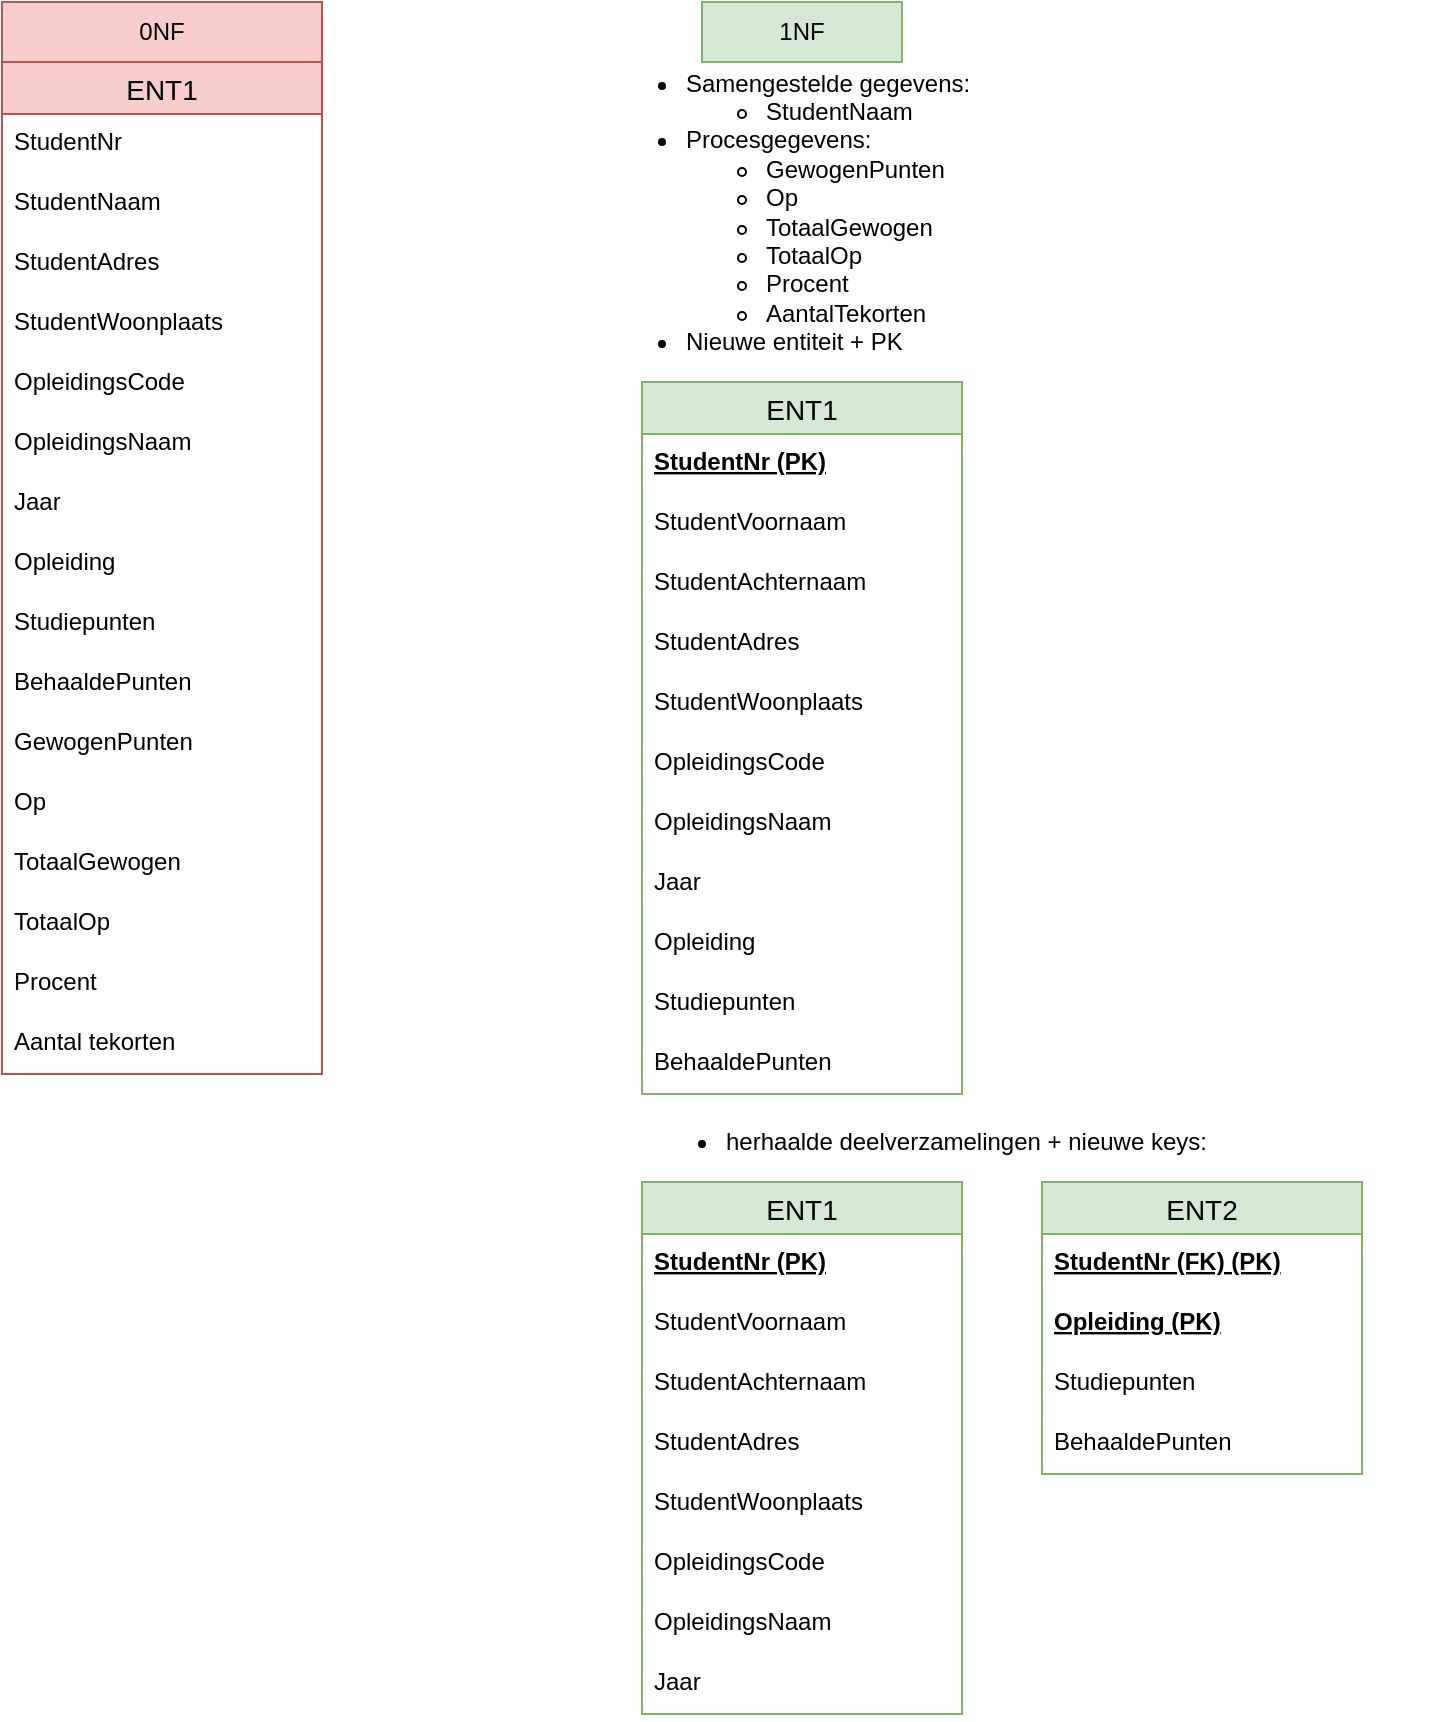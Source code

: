 <mxfile version="14.1.8" type="device" pages="4"><diagram id="Ioy2litdyn95Sq1yV1cm" name="Student"><mxGraphModel dx="1038" dy="616" grid="1" gridSize="10" guides="1" tooltips="1" connect="1" arrows="1" fold="1" page="1" pageScale="1" pageWidth="850" pageHeight="1100" math="0" shadow="0"><root><mxCell id="0"/><mxCell id="1" parent="0"/><mxCell id="8N89Rsq9EUUEhGp3EQ8J-1" value="ENT1" style="swimlane;fontStyle=0;childLayout=stackLayout;horizontal=1;startSize=26;horizontalStack=0;resizeParent=1;resizeParentMax=0;resizeLast=0;collapsible=1;marginBottom=0;align=center;fontSize=14;fillColor=#f8cecc;strokeColor=#b85450;" vertex="1" parent="1"><mxGeometry x="40" y="40" width="160" height="506" as="geometry"/></mxCell><mxCell id="8N89Rsq9EUUEhGp3EQ8J-2" value="StudentNr" style="text;strokeColor=none;fillColor=none;spacingLeft=4;spacingRight=4;overflow=hidden;rotatable=0;points=[[0,0.5],[1,0.5]];portConstraint=eastwest;fontSize=12;" vertex="1" parent="8N89Rsq9EUUEhGp3EQ8J-1"><mxGeometry y="26" width="160" height="30" as="geometry"/></mxCell><mxCell id="8N89Rsq9EUUEhGp3EQ8J-3" value="StudentNaam" style="text;strokeColor=none;fillColor=none;spacingLeft=4;spacingRight=4;overflow=hidden;rotatable=0;points=[[0,0.5],[1,0.5]];portConstraint=eastwest;fontSize=12;" vertex="1" parent="8N89Rsq9EUUEhGp3EQ8J-1"><mxGeometry y="56" width="160" height="30" as="geometry"/></mxCell><mxCell id="8N89Rsq9EUUEhGp3EQ8J-4" value="StudentAdres" style="text;strokeColor=none;fillColor=none;spacingLeft=4;spacingRight=4;overflow=hidden;rotatable=0;points=[[0,0.5],[1,0.5]];portConstraint=eastwest;fontSize=12;" vertex="1" parent="8N89Rsq9EUUEhGp3EQ8J-1"><mxGeometry y="86" width="160" height="30" as="geometry"/></mxCell><mxCell id="8N89Rsq9EUUEhGp3EQ8J-7" value="StudentWoonplaats" style="text;strokeColor=none;fillColor=none;spacingLeft=4;spacingRight=4;overflow=hidden;rotatable=0;points=[[0,0.5],[1,0.5]];portConstraint=eastwest;fontSize=12;" vertex="1" parent="8N89Rsq9EUUEhGp3EQ8J-1"><mxGeometry y="116" width="160" height="30" as="geometry"/></mxCell><mxCell id="8N89Rsq9EUUEhGp3EQ8J-28" value="OpleidingsCode" style="text;strokeColor=none;fillColor=none;spacingLeft=4;spacingRight=4;overflow=hidden;rotatable=0;points=[[0,0.5],[1,0.5]];portConstraint=eastwest;fontSize=12;" vertex="1" parent="8N89Rsq9EUUEhGp3EQ8J-1"><mxGeometry y="146" width="160" height="30" as="geometry"/></mxCell><mxCell id="8N89Rsq9EUUEhGp3EQ8J-29" value="OpleidingsNaam" style="text;strokeColor=none;fillColor=none;spacingLeft=4;spacingRight=4;overflow=hidden;rotatable=0;points=[[0,0.5],[1,0.5]];portConstraint=eastwest;fontSize=12;" vertex="1" parent="8N89Rsq9EUUEhGp3EQ8J-1"><mxGeometry y="176" width="160" height="30" as="geometry"/></mxCell><mxCell id="8N89Rsq9EUUEhGp3EQ8J-30" value="Jaar" style="text;strokeColor=none;fillColor=none;spacingLeft=4;spacingRight=4;overflow=hidden;rotatable=0;points=[[0,0.5],[1,0.5]];portConstraint=eastwest;fontSize=12;" vertex="1" parent="8N89Rsq9EUUEhGp3EQ8J-1"><mxGeometry y="206" width="160" height="30" as="geometry"/></mxCell><mxCell id="8N89Rsq9EUUEhGp3EQ8J-31" value="Opleiding" style="text;strokeColor=none;fillColor=none;spacingLeft=4;spacingRight=4;overflow=hidden;rotatable=0;points=[[0,0.5],[1,0.5]];portConstraint=eastwest;fontSize=12;" vertex="1" parent="8N89Rsq9EUUEhGp3EQ8J-1"><mxGeometry y="236" width="160" height="30" as="geometry"/></mxCell><mxCell id="8N89Rsq9EUUEhGp3EQ8J-32" value="Studiepunten" style="text;strokeColor=none;fillColor=none;spacingLeft=4;spacingRight=4;overflow=hidden;rotatable=0;points=[[0,0.5],[1,0.5]];portConstraint=eastwest;fontSize=12;" vertex="1" parent="8N89Rsq9EUUEhGp3EQ8J-1"><mxGeometry y="266" width="160" height="30" as="geometry"/></mxCell><mxCell id="8N89Rsq9EUUEhGp3EQ8J-33" value="BehaaldePunten" style="text;strokeColor=none;fillColor=none;spacingLeft=4;spacingRight=4;overflow=hidden;rotatable=0;points=[[0,0.5],[1,0.5]];portConstraint=eastwest;fontSize=12;" vertex="1" parent="8N89Rsq9EUUEhGp3EQ8J-1"><mxGeometry y="296" width="160" height="30" as="geometry"/></mxCell><mxCell id="8N89Rsq9EUUEhGp3EQ8J-34" value="GewogenPunten" style="text;strokeColor=none;fillColor=none;spacingLeft=4;spacingRight=4;overflow=hidden;rotatable=0;points=[[0,0.5],[1,0.5]];portConstraint=eastwest;fontSize=12;" vertex="1" parent="8N89Rsq9EUUEhGp3EQ8J-1"><mxGeometry y="326" width="160" height="30" as="geometry"/></mxCell><mxCell id="8N89Rsq9EUUEhGp3EQ8J-45" value="Op" style="text;strokeColor=none;fillColor=none;spacingLeft=4;spacingRight=4;overflow=hidden;rotatable=0;points=[[0,0.5],[1,0.5]];portConstraint=eastwest;fontSize=12;" vertex="1" parent="8N89Rsq9EUUEhGp3EQ8J-1"><mxGeometry y="356" width="160" height="30" as="geometry"/></mxCell><mxCell id="8N89Rsq9EUUEhGp3EQ8J-43" value="TotaalGewogen" style="text;strokeColor=none;fillColor=none;spacingLeft=4;spacingRight=4;overflow=hidden;rotatable=0;points=[[0,0.5],[1,0.5]];portConstraint=eastwest;fontSize=12;" vertex="1" parent="8N89Rsq9EUUEhGp3EQ8J-1"><mxGeometry y="386" width="160" height="30" as="geometry"/></mxCell><mxCell id="8N89Rsq9EUUEhGp3EQ8J-44" value="TotaalOp" style="text;strokeColor=none;fillColor=none;spacingLeft=4;spacingRight=4;overflow=hidden;rotatable=0;points=[[0,0.5],[1,0.5]];portConstraint=eastwest;fontSize=12;" vertex="1" parent="8N89Rsq9EUUEhGp3EQ8J-1"><mxGeometry y="416" width="160" height="30" as="geometry"/></mxCell><mxCell id="8N89Rsq9EUUEhGp3EQ8J-37" value="Procent" style="text;strokeColor=none;fillColor=none;spacingLeft=4;spacingRight=4;overflow=hidden;rotatable=0;points=[[0,0.5],[1,0.5]];portConstraint=eastwest;fontSize=12;" vertex="1" parent="8N89Rsq9EUUEhGp3EQ8J-1"><mxGeometry y="446" width="160" height="30" as="geometry"/></mxCell><mxCell id="8N89Rsq9EUUEhGp3EQ8J-38" value="Aantal tekorten" style="text;strokeColor=none;fillColor=none;spacingLeft=4;spacingRight=4;overflow=hidden;rotatable=0;points=[[0,0.5],[1,0.5]];portConstraint=eastwest;fontSize=12;" vertex="1" parent="8N89Rsq9EUUEhGp3EQ8J-1"><mxGeometry y="476" width="160" height="30" as="geometry"/></mxCell><mxCell id="8N89Rsq9EUUEhGp3EQ8J-50" value="ENT1" style="swimlane;fontStyle=0;childLayout=stackLayout;horizontal=1;startSize=26;horizontalStack=0;resizeParent=1;resizeParentMax=0;resizeLast=0;collapsible=1;marginBottom=0;align=center;fontSize=14;fillColor=#d5e8d4;strokeColor=#82b366;" vertex="1" parent="1"><mxGeometry x="360" y="200" width="160" height="356" as="geometry"/></mxCell><mxCell id="8N89Rsq9EUUEhGp3EQ8J-51" value="StudentNr (PK)" style="text;strokeColor=none;fillColor=none;spacingLeft=4;spacingRight=4;overflow=hidden;rotatable=0;points=[[0,0.5],[1,0.5]];portConstraint=eastwest;fontSize=12;fontStyle=5" vertex="1" parent="8N89Rsq9EUUEhGp3EQ8J-50"><mxGeometry y="26" width="160" height="30" as="geometry"/></mxCell><mxCell id="8N89Rsq9EUUEhGp3EQ8J-52" value="StudentVoornaam&#10;" style="text;strokeColor=none;fillColor=none;spacingLeft=4;spacingRight=4;overflow=hidden;rotatable=0;points=[[0,0.5],[1,0.5]];portConstraint=eastwest;fontSize=12;" vertex="1" parent="8N89Rsq9EUUEhGp3EQ8J-50"><mxGeometry y="56" width="160" height="30" as="geometry"/></mxCell><mxCell id="8N89Rsq9EUUEhGp3EQ8J-67" value="StudentAchternaam" style="text;strokeColor=none;fillColor=none;spacingLeft=4;spacingRight=4;overflow=hidden;rotatable=0;points=[[0,0.5],[1,0.5]];portConstraint=eastwest;fontSize=12;" vertex="1" parent="8N89Rsq9EUUEhGp3EQ8J-50"><mxGeometry y="86" width="160" height="30" as="geometry"/></mxCell><mxCell id="8N89Rsq9EUUEhGp3EQ8J-53" value="StudentAdres" style="text;strokeColor=none;fillColor=none;spacingLeft=4;spacingRight=4;overflow=hidden;rotatable=0;points=[[0,0.5],[1,0.5]];portConstraint=eastwest;fontSize=12;" vertex="1" parent="8N89Rsq9EUUEhGp3EQ8J-50"><mxGeometry y="116" width="160" height="30" as="geometry"/></mxCell><mxCell id="8N89Rsq9EUUEhGp3EQ8J-68" value="StudentWoonplaats" style="text;strokeColor=none;fillColor=none;spacingLeft=4;spacingRight=4;overflow=hidden;rotatable=0;points=[[0,0.5],[1,0.5]];portConstraint=eastwest;fontSize=12;" vertex="1" parent="8N89Rsq9EUUEhGp3EQ8J-50"><mxGeometry y="146" width="160" height="30" as="geometry"/></mxCell><mxCell id="8N89Rsq9EUUEhGp3EQ8J-55" value="OpleidingsCode" style="text;strokeColor=none;fillColor=none;spacingLeft=4;spacingRight=4;overflow=hidden;rotatable=0;points=[[0,0.5],[1,0.5]];portConstraint=eastwest;fontSize=12;" vertex="1" parent="8N89Rsq9EUUEhGp3EQ8J-50"><mxGeometry y="176" width="160" height="30" as="geometry"/></mxCell><mxCell id="8N89Rsq9EUUEhGp3EQ8J-56" value="OpleidingsNaam" style="text;strokeColor=none;fillColor=none;spacingLeft=4;spacingRight=4;overflow=hidden;rotatable=0;points=[[0,0.5],[1,0.5]];portConstraint=eastwest;fontSize=12;" vertex="1" parent="8N89Rsq9EUUEhGp3EQ8J-50"><mxGeometry y="206" width="160" height="30" as="geometry"/></mxCell><mxCell id="8N89Rsq9EUUEhGp3EQ8J-57" value="Jaar" style="text;strokeColor=none;fillColor=none;spacingLeft=4;spacingRight=4;overflow=hidden;rotatable=0;points=[[0,0.5],[1,0.5]];portConstraint=eastwest;fontSize=12;" vertex="1" parent="8N89Rsq9EUUEhGp3EQ8J-50"><mxGeometry y="236" width="160" height="30" as="geometry"/></mxCell><mxCell id="8N89Rsq9EUUEhGp3EQ8J-58" value="Opleiding" style="text;strokeColor=none;fillColor=none;spacingLeft=4;spacingRight=4;overflow=hidden;rotatable=0;points=[[0,0.5],[1,0.5]];portConstraint=eastwest;fontSize=12;" vertex="1" parent="8N89Rsq9EUUEhGp3EQ8J-50"><mxGeometry y="266" width="160" height="30" as="geometry"/></mxCell><mxCell id="8N89Rsq9EUUEhGp3EQ8J-59" value="Studiepunten" style="text;strokeColor=none;fillColor=none;spacingLeft=4;spacingRight=4;overflow=hidden;rotatable=0;points=[[0,0.5],[1,0.5]];portConstraint=eastwest;fontSize=12;" vertex="1" parent="8N89Rsq9EUUEhGp3EQ8J-50"><mxGeometry y="296" width="160" height="30" as="geometry"/></mxCell><mxCell id="8N89Rsq9EUUEhGp3EQ8J-60" value="BehaaldePunten" style="text;strokeColor=none;fillColor=none;spacingLeft=4;spacingRight=4;overflow=hidden;rotatable=0;points=[[0,0.5],[1,0.5]];portConstraint=eastwest;fontSize=12;" vertex="1" parent="8N89Rsq9EUUEhGp3EQ8J-50"><mxGeometry y="326" width="160" height="30" as="geometry"/></mxCell><mxCell id="8N89Rsq9EUUEhGp3EQ8J-71" value="ENT1" style="swimlane;fontStyle=0;childLayout=stackLayout;horizontal=1;startSize=26;horizontalStack=0;resizeParent=1;resizeParentMax=0;resizeLast=0;collapsible=1;marginBottom=0;align=center;fontSize=14;fillColor=#d5e8d4;strokeColor=#82b366;" vertex="1" parent="1"><mxGeometry x="360" y="600" width="160" height="266" as="geometry"/></mxCell><mxCell id="8N89Rsq9EUUEhGp3EQ8J-72" value="StudentNr (PK)" style="text;strokeColor=none;fillColor=none;spacingLeft=4;spacingRight=4;overflow=hidden;rotatable=0;points=[[0,0.5],[1,0.5]];portConstraint=eastwest;fontSize=12;fontStyle=5" vertex="1" parent="8N89Rsq9EUUEhGp3EQ8J-71"><mxGeometry y="26" width="160" height="30" as="geometry"/></mxCell><mxCell id="8N89Rsq9EUUEhGp3EQ8J-73" value="StudentVoornaam&#10;" style="text;strokeColor=none;fillColor=none;spacingLeft=4;spacingRight=4;overflow=hidden;rotatable=0;points=[[0,0.5],[1,0.5]];portConstraint=eastwest;fontSize=12;" vertex="1" parent="8N89Rsq9EUUEhGp3EQ8J-71"><mxGeometry y="56" width="160" height="30" as="geometry"/></mxCell><mxCell id="8N89Rsq9EUUEhGp3EQ8J-74" value="StudentAchternaam" style="text;strokeColor=none;fillColor=none;spacingLeft=4;spacingRight=4;overflow=hidden;rotatable=0;points=[[0,0.5],[1,0.5]];portConstraint=eastwest;fontSize=12;" vertex="1" parent="8N89Rsq9EUUEhGp3EQ8J-71"><mxGeometry y="86" width="160" height="30" as="geometry"/></mxCell><mxCell id="8N89Rsq9EUUEhGp3EQ8J-75" value="StudentAdres&#10;" style="text;strokeColor=none;fillColor=none;spacingLeft=4;spacingRight=4;overflow=hidden;rotatable=0;points=[[0,0.5],[1,0.5]];portConstraint=eastwest;fontSize=12;" vertex="1" parent="8N89Rsq9EUUEhGp3EQ8J-71"><mxGeometry y="116" width="160" height="30" as="geometry"/></mxCell><mxCell id="8N89Rsq9EUUEhGp3EQ8J-78" value="StudentWoonplaats" style="text;strokeColor=none;fillColor=none;spacingLeft=4;spacingRight=4;overflow=hidden;rotatable=0;points=[[0,0.5],[1,0.5]];portConstraint=eastwest;fontSize=12;" vertex="1" parent="8N89Rsq9EUUEhGp3EQ8J-71"><mxGeometry y="146" width="160" height="30" as="geometry"/></mxCell><mxCell id="8N89Rsq9EUUEhGp3EQ8J-79" value="OpleidingsCode" style="text;strokeColor=none;fillColor=none;spacingLeft=4;spacingRight=4;overflow=hidden;rotatable=0;points=[[0,0.5],[1,0.5]];portConstraint=eastwest;fontSize=12;" vertex="1" parent="8N89Rsq9EUUEhGp3EQ8J-71"><mxGeometry y="176" width="160" height="30" as="geometry"/></mxCell><mxCell id="8N89Rsq9EUUEhGp3EQ8J-80" value="OpleidingsNaam" style="text;strokeColor=none;fillColor=none;spacingLeft=4;spacingRight=4;overflow=hidden;rotatable=0;points=[[0,0.5],[1,0.5]];portConstraint=eastwest;fontSize=12;" vertex="1" parent="8N89Rsq9EUUEhGp3EQ8J-71"><mxGeometry y="206" width="160" height="30" as="geometry"/></mxCell><mxCell id="8N89Rsq9EUUEhGp3EQ8J-81" value="Jaar" style="text;strokeColor=none;fillColor=none;spacingLeft=4;spacingRight=4;overflow=hidden;rotatable=0;points=[[0,0.5],[1,0.5]];portConstraint=eastwest;fontSize=12;" vertex="1" parent="8N89Rsq9EUUEhGp3EQ8J-71"><mxGeometry y="236" width="160" height="30" as="geometry"/></mxCell><mxCell id="8N89Rsq9EUUEhGp3EQ8J-85" value="ENT2" style="swimlane;fontStyle=0;childLayout=stackLayout;horizontal=1;startSize=26;horizontalStack=0;resizeParent=1;resizeParentMax=0;resizeLast=0;collapsible=1;marginBottom=0;align=center;fontSize=14;fillColor=#d5e8d4;strokeColor=#82b366;" vertex="1" parent="1"><mxGeometry x="560" y="600" width="160" height="146" as="geometry"/></mxCell><mxCell id="8N89Rsq9EUUEhGp3EQ8J-86" value="StudentNr (FK) (PK)" style="text;strokeColor=none;fillColor=none;spacingLeft=4;spacingRight=4;overflow=hidden;rotatable=0;points=[[0,0.5],[1,0.5]];portConstraint=eastwest;fontSize=12;fontStyle=5" vertex="1" parent="8N89Rsq9EUUEhGp3EQ8J-85"><mxGeometry y="26" width="160" height="30" as="geometry"/></mxCell><mxCell id="8N89Rsq9EUUEhGp3EQ8J-96" value="Opleiding (PK)" style="text;strokeColor=none;fillColor=none;spacingLeft=4;spacingRight=4;overflow=hidden;rotatable=0;points=[[0,0.5],[1,0.5]];portConstraint=eastwest;fontSize=12;fontStyle=5" vertex="1" parent="8N89Rsq9EUUEhGp3EQ8J-85"><mxGeometry y="56" width="160" height="30" as="geometry"/></mxCell><mxCell id="8N89Rsq9EUUEhGp3EQ8J-97" value="Studiepunten" style="text;strokeColor=none;fillColor=none;spacingLeft=4;spacingRight=4;overflow=hidden;rotatable=0;points=[[0,0.5],[1,0.5]];portConstraint=eastwest;fontSize=12;" vertex="1" parent="8N89Rsq9EUUEhGp3EQ8J-85"><mxGeometry y="86" width="160" height="30" as="geometry"/></mxCell><mxCell id="8N89Rsq9EUUEhGp3EQ8J-98" value="BehaaldePunten" style="text;strokeColor=none;fillColor=none;spacingLeft=4;spacingRight=4;overflow=hidden;rotatable=0;points=[[0,0.5],[1,0.5]];portConstraint=eastwest;fontSize=12;" vertex="1" parent="8N89Rsq9EUUEhGp3EQ8J-85"><mxGeometry y="116" width="160" height="30" as="geometry"/></mxCell><mxCell id="8N89Rsq9EUUEhGp3EQ8J-6" value="0NF" style="whiteSpace=wrap;html=1;align=center;fillColor=#f8cecc;strokeColor=#b85450;" vertex="1" parent="1"><mxGeometry x="40" y="10" width="160" height="30" as="geometry"/></mxCell><mxCell id="8N89Rsq9EUUEhGp3EQ8J-39" value="1NF" style="whiteSpace=wrap;html=1;align=center;fillColor=#d5e8d4;strokeColor=#82b366;" vertex="1" parent="1"><mxGeometry x="390" y="10" width="100" height="30" as="geometry"/></mxCell><mxCell id="8N89Rsq9EUUEhGp3EQ8J-40" value="&lt;ul&gt;&lt;li&gt;Samengestelde gegevens:&amp;nbsp;&lt;/li&gt;&lt;ul&gt;&lt;li&gt;StudentNaam&lt;/li&gt;&lt;/ul&gt;&lt;li&gt;Procesgegevens:&lt;/li&gt;&lt;ul&gt;&lt;li&gt;GewogenPunten&lt;/li&gt;&lt;li&gt;Op&lt;/li&gt;&lt;li&gt;TotaalGewogen&lt;/li&gt;&lt;li&gt;TotaalOp&lt;/li&gt;&lt;li&gt;Procent&lt;/li&gt;&lt;li&gt;AantalTekorten&lt;/li&gt;&lt;/ul&gt;&lt;li&gt;Nieuwe entiteit + PK&lt;/li&gt;&lt;/ul&gt;" style="text;html=1;strokeColor=none;fillColor=none;align=left;verticalAlign=middle;whiteSpace=wrap;rounded=0;" vertex="1" parent="1"><mxGeometry x="340" y="40" width="400" height="150" as="geometry"/></mxCell><mxCell id="8N89Rsq9EUUEhGp3EQ8J-70" value="&lt;ul&gt;&lt;li&gt;herhaalde deelverzamelingen + nieuwe keys:&lt;/li&gt;&lt;/ul&gt;" style="text;html=1;strokeColor=none;fillColor=none;align=left;verticalAlign=middle;whiteSpace=wrap;rounded=0;" vertex="1" parent="1"><mxGeometry x="360" y="570" width="400" height="20" as="geometry"/></mxCell></root></mxGraphModel></diagram><diagram id="PqAaEZV2FfFbF7jIBpKd" name="Camping"><mxGraphModel dx="1038" dy="616" grid="1" gridSize="10" guides="1" tooltips="1" connect="1" arrows="1" fold="1" page="1" pageScale="1" pageWidth="850" pageHeight="1100" math="0" shadow="0"><root><mxCell id="GwYrRL27yDclFQKgesKI-0"/><mxCell id="GwYrRL27yDclFQKgesKI-1" parent="GwYrRL27yDclFQKgesKI-0"/><mxCell id="GwYrRL27yDclFQKgesKI-2" value="0NF" style="whiteSpace=wrap;html=1;align=center;fillColor=#f8cecc;strokeColor=#b85450;" vertex="1" parent="GwYrRL27yDclFQKgesKI-1"><mxGeometry x="40" y="10" width="160" height="30" as="geometry"/></mxCell><mxCell id="GwYrRL27yDclFQKgesKI-10" value="1NF" style="whiteSpace=wrap;html=1;align=center;fillColor=#d5e8d4;strokeColor=#82b366;" vertex="1" parent="GwYrRL27yDclFQKgesKI-1"><mxGeometry x="360" y="10" width="160" height="30" as="geometry"/></mxCell><mxCell id="GwYrRL27yDclFQKgesKI-3" value="ENT1" style="swimlane;fontStyle=0;childLayout=stackLayout;horizontal=1;startSize=26;horizontalStack=0;resizeParent=1;resizeParentMax=0;resizeLast=0;collapsible=1;marginBottom=0;align=center;fontSize=14;fillColor=#f8cecc;strokeColor=#b85450;" vertex="1" parent="GwYrRL27yDclFQKgesKI-1"><mxGeometry x="40" y="40" width="160" height="206" as="geometry"/></mxCell><mxCell id="GwYrRL27yDclFQKgesKI-4" value="Plaats" style="text;strokeColor=none;fillColor=none;spacingLeft=4;spacingRight=4;overflow=hidden;rotatable=0;points=[[0,0.5],[1,0.5]];portConstraint=eastwest;fontSize=12;" vertex="1" parent="GwYrRL27yDclFQKgesKI-3"><mxGeometry y="26" width="160" height="30" as="geometry"/></mxCell><mxCell id="GwYrRL27yDclFQKgesKI-5" value="MaximumTenten" style="text;strokeColor=none;fillColor=none;spacingLeft=4;spacingRight=4;overflow=hidden;rotatable=0;points=[[0,0.5],[1,0.5]];portConstraint=eastwest;fontSize=12;" vertex="1" parent="GwYrRL27yDclFQKgesKI-3"><mxGeometry y="56" width="160" height="30" as="geometry"/></mxCell><mxCell id="GwYrRL27yDclFQKgesKI-6" value="MaximumPersonen" style="text;strokeColor=none;fillColor=none;spacingLeft=4;spacingRight=4;overflow=hidden;rotatable=0;points=[[0,0.5],[1,0.5]];portConstraint=eastwest;fontSize=12;" vertex="1" parent="GwYrRL27yDclFQKgesKI-3"><mxGeometry y="86" width="160" height="30" as="geometry"/></mxCell><mxCell id="GwYrRL27yDclFQKgesKI-7" value="PrijsVNSeizoen" style="text;strokeColor=none;fillColor=none;spacingLeft=4;spacingRight=4;overflow=hidden;rotatable=0;points=[[0,0.5],[1,0.5]];portConstraint=eastwest;fontSize=12;" vertex="1" parent="GwYrRL27yDclFQKgesKI-3"><mxGeometry y="116" width="160" height="30" as="geometry"/></mxCell><mxCell id="GwYrRL27yDclFQKgesKI-8" value="PrijsHSeizoen" style="text;strokeColor=none;fillColor=none;spacingLeft=4;spacingRight=4;overflow=hidden;rotatable=0;points=[[0,0.5],[1,0.5]];portConstraint=eastwest;fontSize=12;" vertex="1" parent="GwYrRL27yDclFQKgesKI-3"><mxGeometry y="146" width="160" height="30" as="geometry"/></mxCell><mxCell id="GwYrRL27yDclFQKgesKI-9" value="Voorzieningen" style="text;strokeColor=none;fillColor=none;spacingLeft=4;spacingRight=4;overflow=hidden;rotatable=0;points=[[0,0.5],[1,0.5]];portConstraint=eastwest;fontSize=12;" vertex="1" parent="GwYrRL27yDclFQKgesKI-3"><mxGeometry y="176" width="160" height="30" as="geometry"/></mxCell><mxCell id="ZmkyukJLmGqVHYu0gc-H-0" value="ENT1" style="swimlane;fontStyle=0;childLayout=stackLayout;horizontal=1;startSize=26;horizontalStack=0;resizeParent=1;resizeParentMax=0;resizeLast=0;collapsible=1;marginBottom=0;align=center;fontSize=14;fillColor=#d5e8d4;strokeColor=#82b366;" vertex="1" parent="GwYrRL27yDclFQKgesKI-1"><mxGeometry x="360" y="120" width="160" height="236" as="geometry"/></mxCell><mxCell id="ZmkyukJLmGqVHYu0gc-H-1" value="Plaats" style="text;strokeColor=none;fillColor=none;spacingLeft=4;spacingRight=4;overflow=hidden;rotatable=0;points=[[0,0.5],[1,0.5]];portConstraint=eastwest;fontSize=12;" vertex="1" parent="ZmkyukJLmGqVHYu0gc-H-0"><mxGeometry y="26" width="160" height="30" as="geometry"/></mxCell><mxCell id="ZmkyukJLmGqVHYu0gc-H-2" value="MaximumTenten" style="text;strokeColor=none;fillColor=none;spacingLeft=4;spacingRight=4;overflow=hidden;rotatable=0;points=[[0,0.5],[1,0.5]];portConstraint=eastwest;fontSize=12;" vertex="1" parent="ZmkyukJLmGqVHYu0gc-H-0"><mxGeometry y="56" width="160" height="30" as="geometry"/></mxCell><mxCell id="ZmkyukJLmGqVHYu0gc-H-3" value="MaximumPersonen" style="text;strokeColor=none;fillColor=none;spacingLeft=4;spacingRight=4;overflow=hidden;rotatable=0;points=[[0,0.5],[1,0.5]];portConstraint=eastwest;fontSize=12;" vertex="1" parent="ZmkyukJLmGqVHYu0gc-H-0"><mxGeometry y="86" width="160" height="30" as="geometry"/></mxCell><mxCell id="ZmkyukJLmGqVHYu0gc-H-4" value="PrijsVNSeizoen" style="text;strokeColor=none;fillColor=none;spacingLeft=4;spacingRight=4;overflow=hidden;rotatable=0;points=[[0,0.5],[1,0.5]];portConstraint=eastwest;fontSize=12;" vertex="1" parent="ZmkyukJLmGqVHYu0gc-H-0"><mxGeometry y="116" width="160" height="30" as="geometry"/></mxCell><mxCell id="ZmkyukJLmGqVHYu0gc-H-5" value="PrijsHSeizoen" style="text;strokeColor=none;fillColor=none;spacingLeft=4;spacingRight=4;overflow=hidden;rotatable=0;points=[[0,0.5],[1,0.5]];portConstraint=eastwest;fontSize=12;" vertex="1" parent="ZmkyukJLmGqVHYu0gc-H-0"><mxGeometry y="146" width="160" height="30" as="geometry"/></mxCell><mxCell id="ZmkyukJLmGqVHYu0gc-H-6" value="VoorzieningsCode" style="text;strokeColor=none;fillColor=none;spacingLeft=4;spacingRight=4;overflow=hidden;rotatable=0;points=[[0,0.5],[1,0.5]];portConstraint=eastwest;fontSize=12;" vertex="1" parent="ZmkyukJLmGqVHYu0gc-H-0"><mxGeometry y="176" width="160" height="30" as="geometry"/></mxCell><mxCell id="ZmkyukJLmGqVHYu0gc-H-7" value="VoorzieningsNaam" style="text;strokeColor=none;fillColor=none;spacingLeft=4;spacingRight=4;overflow=hidden;rotatable=0;points=[[0,0.5],[1,0.5]];portConstraint=eastwest;fontSize=12;" vertex="1" parent="ZmkyukJLmGqVHYu0gc-H-0"><mxGeometry y="206" width="160" height="30" as="geometry"/></mxCell><mxCell id="GwYrRL27yDclFQKgesKI-18" value="&lt;ul&gt;&lt;li&gt;Samengestelde gegevens:&lt;/li&gt;&lt;ul&gt;&lt;li&gt;Voorzieningen&amp;nbsp;&lt;/li&gt;&lt;/ul&gt;&lt;li&gt;PK:&lt;/li&gt;&lt;/ul&gt;" style="text;html=1;strokeColor=none;fillColor=none;align=left;verticalAlign=middle;whiteSpace=wrap;rounded=0;" vertex="1" parent="GwYrRL27yDclFQKgesKI-1"><mxGeometry x="360" y="60" width="360" height="50" as="geometry"/></mxCell></root></mxGraphModel></diagram><diagram id="a_id_YfTTNMpV9loK1Hc" name="Zeep"><mxGraphModel dx="1038" dy="616" grid="1" gridSize="10" guides="1" tooltips="1" connect="1" arrows="1" fold="1" page="1" pageScale="1" pageWidth="850" pageHeight="1100" math="0" shadow="0"><root><mxCell id="M47z3otKpR5oBsoLDb_m-0"/><mxCell id="M47z3otKpR5oBsoLDb_m-1" parent="M47z3otKpR5oBsoLDb_m-0"/><mxCell id="M47z3otKpR5oBsoLDb_m-2" value="0NF" style="whiteSpace=wrap;html=1;align=center;fillColor=#f8cecc;strokeColor=#b85450;" vertex="1" parent="M47z3otKpR5oBsoLDb_m-1"><mxGeometry x="40" y="10" width="160" height="30" as="geometry"/></mxCell><mxCell id="M47z3otKpR5oBsoLDb_m-10" value="1NF" style="whiteSpace=wrap;html=1;align=center;fillColor=#d5e8d4;strokeColor=#82b366;" vertex="1" parent="M47z3otKpR5oBsoLDb_m-1"><mxGeometry x="280" y="10" width="160" height="30" as="geometry"/></mxCell><mxCell id="M47z3otKpR5oBsoLDb_m-3" value="ENT1" style="swimlane;fontStyle=0;childLayout=stackLayout;horizontal=1;startSize=26;horizontalStack=0;resizeParent=1;resizeParentMax=0;resizeLast=0;collapsible=1;marginBottom=0;align=center;fontSize=14;fillColor=#f8cecc;strokeColor=#b85450;" vertex="1" parent="M47z3otKpR5oBsoLDb_m-1"><mxGeometry x="40" y="40" width="160" height="206" as="geometry"/></mxCell><mxCell id="M47z3otKpR5oBsoLDb_m-4" value="WeekNr" style="text;strokeColor=none;fillColor=none;spacingLeft=4;spacingRight=4;overflow=hidden;rotatable=0;points=[[0,0.5],[1,0.5]];portConstraint=eastwest;fontSize=12;" vertex="1" parent="M47z3otKpR5oBsoLDb_m-3"><mxGeometry y="26" width="160" height="30" as="geometry"/></mxCell><mxCell id="M47z3otKpR5oBsoLDb_m-5" value="RayonNr" style="text;strokeColor=none;fillColor=none;spacingLeft=4;spacingRight=4;overflow=hidden;rotatable=0;points=[[0,0.5],[1,0.5]];portConstraint=eastwest;fontSize=12;" vertex="1" parent="M47z3otKpR5oBsoLDb_m-3"><mxGeometry y="56" width="160" height="30" as="geometry"/></mxCell><mxCell id="M47z3otKpR5oBsoLDb_m-6" value="Vertegenwoordiger" style="text;strokeColor=none;fillColor=none;spacingLeft=4;spacingRight=4;overflow=hidden;rotatable=0;points=[[0,0.5],[1,0.5]];portConstraint=eastwest;fontSize=12;" vertex="1" parent="M47z3otKpR5oBsoLDb_m-3"><mxGeometry y="86" width="160" height="30" as="geometry"/></mxCell><mxCell id="M47z3otKpR5oBsoLDb_m-7" value="Omzet" style="text;strokeColor=none;fillColor=none;spacingLeft=4;spacingRight=4;overflow=hidden;rotatable=0;points=[[0,0.5],[1,0.5]];portConstraint=eastwest;fontSize=12;" vertex="1" parent="M47z3otKpR5oBsoLDb_m-3"><mxGeometry y="116" width="160" height="30" as="geometry"/></mxCell><mxCell id="M47z3otKpR5oBsoLDb_m-8" value="RayonOmzet" style="text;strokeColor=none;fillColor=none;spacingLeft=4;spacingRight=4;overflow=hidden;rotatable=0;points=[[0,0.5],[1,0.5]];portConstraint=eastwest;fontSize=12;" vertex="1" parent="M47z3otKpR5oBsoLDb_m-3"><mxGeometry y="146" width="160" height="30" as="geometry"/></mxCell><mxCell id="M47z3otKpR5oBsoLDb_m-9" value="TotaleOmzet" style="text;strokeColor=none;fillColor=none;spacingLeft=4;spacingRight=4;overflow=hidden;rotatable=0;points=[[0,0.5],[1,0.5]];portConstraint=eastwest;fontSize=12;" vertex="1" parent="M47z3otKpR5oBsoLDb_m-3"><mxGeometry y="176" width="160" height="30" as="geometry"/></mxCell><mxCell id="O9WQJfJdEtvOw5wbdOkJ-0" value="ENT1" style="swimlane;fontStyle=0;childLayout=stackLayout;horizontal=1;startSize=26;horizontalStack=0;resizeParent=1;resizeParentMax=0;resizeLast=0;collapsible=1;marginBottom=0;align=center;fontSize=14;fillColor=#d5e8d4;strokeColor=#82b366;" vertex="1" parent="M47z3otKpR5oBsoLDb_m-1"><mxGeometry x="280" y="160" width="160" height="176" as="geometry"/></mxCell><mxCell id="O9WQJfJdEtvOw5wbdOkJ-1" value="WeekNr" style="text;strokeColor=none;fillColor=none;spacingLeft=4;spacingRight=4;overflow=hidden;rotatable=0;points=[[0,0.5],[1,0.5]];portConstraint=eastwest;fontSize=12;" vertex="1" parent="O9WQJfJdEtvOw5wbdOkJ-0"><mxGeometry y="26" width="160" height="30" as="geometry"/></mxCell><mxCell id="O9WQJfJdEtvOw5wbdOkJ-2" value="RayonNr" style="text;strokeColor=none;fillColor=none;spacingLeft=4;spacingRight=4;overflow=hidden;rotatable=0;points=[[0,0.5],[1,0.5]];portConstraint=eastwest;fontSize=12;" vertex="1" parent="O9WQJfJdEtvOw5wbdOkJ-0"><mxGeometry y="56" width="160" height="30" as="geometry"/></mxCell><mxCell id="O9WQJfJdEtvOw5wbdOkJ-3" value="VertegenwoordigerNr" style="text;strokeColor=none;fillColor=none;spacingLeft=4;spacingRight=4;overflow=hidden;rotatable=0;points=[[0,0.5],[1,0.5]];portConstraint=eastwest;fontSize=12;" vertex="1" parent="O9WQJfJdEtvOw5wbdOkJ-0"><mxGeometry y="86" width="160" height="30" as="geometry"/></mxCell><mxCell id="O9WQJfJdEtvOw5wbdOkJ-7" value="VertegenwoordigerNaam" style="text;strokeColor=none;fillColor=none;spacingLeft=4;spacingRight=4;overflow=hidden;rotatable=0;points=[[0,0.5],[1,0.5]];portConstraint=eastwest;fontSize=12;" vertex="1" parent="O9WQJfJdEtvOw5wbdOkJ-0"><mxGeometry y="116" width="160" height="30" as="geometry"/></mxCell><mxCell id="O9WQJfJdEtvOw5wbdOkJ-4" value="Omzet" style="text;strokeColor=none;fillColor=none;spacingLeft=4;spacingRight=4;overflow=hidden;rotatable=0;points=[[0,0.5],[1,0.5]];portConstraint=eastwest;fontSize=12;" vertex="1" parent="O9WQJfJdEtvOw5wbdOkJ-0"><mxGeometry y="146" width="160" height="30" as="geometry"/></mxCell><mxCell id="5BuBsinYGXH51Ai6LPuI-1" value="ENT1" style="swimlane;fontStyle=0;childLayout=stackLayout;horizontal=1;startSize=26;horizontalStack=0;resizeParent=1;resizeParentMax=0;resizeLast=0;collapsible=1;marginBottom=0;align=center;fontSize=14;fillColor=#d5e8d4;strokeColor=#82b366;" vertex="1" parent="M47z3otKpR5oBsoLDb_m-1"><mxGeometry x="280" y="380" width="160" height="56" as="geometry"/></mxCell><mxCell id="5BuBsinYGXH51Ai6LPuI-2" value="WeekNr (PK)" style="text;strokeColor=none;fillColor=none;spacingLeft=4;spacingRight=4;overflow=hidden;rotatable=0;points=[[0,0.5],[1,0.5]];portConstraint=eastwest;fontSize=12;fontStyle=5" vertex="1" parent="5BuBsinYGXH51Ai6LPuI-1"><mxGeometry y="26" width="160" height="30" as="geometry"/></mxCell><mxCell id="5BuBsinYGXH51Ai6LPuI-7" value="ENT2" style="swimlane;fontStyle=0;childLayout=stackLayout;horizontal=1;startSize=26;horizontalStack=0;resizeParent=1;resizeParentMax=0;resizeLast=0;collapsible=1;marginBottom=0;align=center;fontSize=14;fillColor=#d5e8d4;strokeColor=#82b366;" vertex="1" parent="M47z3otKpR5oBsoLDb_m-1"><mxGeometry x="440" y="380" width="160" height="86" as="geometry"><mxRectangle x="520" y="380" width="70" height="26" as="alternateBounds"/></mxGeometry></mxCell><mxCell id="5BuBsinYGXH51Ai6LPuI-8" value="WeekNr (PK) (FK)" style="text;strokeColor=none;fillColor=none;spacingLeft=4;spacingRight=4;overflow=hidden;rotatable=0;points=[[0,0.5],[1,0.5]];portConstraint=eastwest;fontSize=12;fontStyle=5" vertex="1" parent="5BuBsinYGXH51Ai6LPuI-7"><mxGeometry y="26" width="160" height="30" as="geometry"/></mxCell><mxCell id="5BuBsinYGXH51Ai6LPuI-9" value="RayonNr (PK)" style="text;strokeColor=none;fillColor=none;spacingLeft=4;spacingRight=4;overflow=hidden;rotatable=0;points=[[0,0.5],[1,0.5]];portConstraint=eastwest;fontSize=12;fontStyle=5" vertex="1" parent="5BuBsinYGXH51Ai6LPuI-7"><mxGeometry y="56" width="160" height="30" as="geometry"/></mxCell><mxCell id="5BuBsinYGXH51Ai6LPuI-13" value="ENT3" style="swimlane;fontStyle=0;childLayout=stackLayout;horizontal=1;startSize=26;horizontalStack=0;resizeParent=1;resizeParentMax=0;resizeLast=0;collapsible=1;marginBottom=0;align=center;fontSize=14;fillColor=#d5e8d4;strokeColor=#82b366;" vertex="1" parent="M47z3otKpR5oBsoLDb_m-1"><mxGeometry x="600" y="380" width="160" height="176" as="geometry"/></mxCell><mxCell id="DXvQUw5rduTOvx9dzf1I-0" value="WeekNr (PK) (FK)" style="text;strokeColor=none;fillColor=none;spacingLeft=4;spacingRight=4;overflow=hidden;rotatable=0;points=[[0,0.5],[1,0.5]];portConstraint=eastwest;fontSize=12;fontStyle=5" vertex="1" parent="5BuBsinYGXH51Ai6LPuI-13"><mxGeometry y="26" width="160" height="30" as="geometry"/></mxCell><mxCell id="5BuBsinYGXH51Ai6LPuI-15" value="RayonNr (PK) (FK)" style="text;strokeColor=none;fillColor=none;spacingLeft=4;spacingRight=4;overflow=hidden;rotatable=0;points=[[0,0.5],[1,0.5]];portConstraint=eastwest;fontSize=12;fontStyle=5" vertex="1" parent="5BuBsinYGXH51Ai6LPuI-13"><mxGeometry y="56" width="160" height="30" as="geometry"/></mxCell><mxCell id="5BuBsinYGXH51Ai6LPuI-16" value="VertegenwoordigerNr (PK)" style="text;strokeColor=none;fillColor=none;spacingLeft=4;spacingRight=4;overflow=hidden;rotatable=0;points=[[0,0.5],[1,0.5]];portConstraint=eastwest;fontSize=12;fontStyle=5" vertex="1" parent="5BuBsinYGXH51Ai6LPuI-13"><mxGeometry y="86" width="160" height="30" as="geometry"/></mxCell><mxCell id="5BuBsinYGXH51Ai6LPuI-17" value="VertegenwoordigerNaam" style="text;strokeColor=none;fillColor=none;spacingLeft=4;spacingRight=4;overflow=hidden;rotatable=0;points=[[0,0.5],[1,0.5]];portConstraint=eastwest;fontSize=12;" vertex="1" parent="5BuBsinYGXH51Ai6LPuI-13"><mxGeometry y="116" width="160" height="30" as="geometry"/></mxCell><mxCell id="5BuBsinYGXH51Ai6LPuI-18" value="Omzet" style="text;strokeColor=none;fillColor=none;spacingLeft=4;spacingRight=4;overflow=hidden;rotatable=0;points=[[0,0.5],[1,0.5]];portConstraint=eastwest;fontSize=12;" vertex="1" parent="5BuBsinYGXH51Ai6LPuI-13"><mxGeometry y="146" width="160" height="30" as="geometry"/></mxCell><mxCell id="M47z3otKpR5oBsoLDb_m-11" value="&lt;ul&gt;&lt;li&gt;Samengestelde gegevens:&lt;/li&gt;&lt;ul&gt;&lt;li&gt;Vertegenwoordiger&lt;/li&gt;&lt;/ul&gt;&lt;li&gt;Procesgegevens:&lt;/li&gt;&lt;ul&gt;&lt;li&gt;RayonOmzet&lt;/li&gt;&lt;li&gt;TotaalOmzet&lt;/li&gt;&lt;/ul&gt;&lt;li&gt;Nieuwe entiteit + PK:&lt;/li&gt;&lt;/ul&gt;" style="text;html=1;strokeColor=none;fillColor=none;align=left;verticalAlign=middle;whiteSpace=wrap;rounded=0;" vertex="1" parent="M47z3otKpR5oBsoLDb_m-1"><mxGeometry x="280" y="60" width="360" height="90" as="geometry"/></mxCell><mxCell id="5BuBsinYGXH51Ai6LPuI-0" value="&lt;ul&gt;&lt;li&gt;Herhaalde deelverzamelingen + keys&lt;/li&gt;&lt;/ul&gt;" style="text;html=1;strokeColor=none;fillColor=none;align=left;verticalAlign=middle;whiteSpace=wrap;rounded=0;" vertex="1" parent="M47z3otKpR5oBsoLDb_m-1"><mxGeometry x="280" y="350" width="360" height="20" as="geometry"/></mxCell></root></mxGraphModel></diagram><diagram id="KE2aOZjzwJFBVTM1L_BA" name="Kunstgalerei"><mxGraphModel dx="1038" dy="616" grid="1" gridSize="10" guides="1" tooltips="1" connect="1" arrows="1" fold="1" page="1" pageScale="1" pageWidth="850" pageHeight="1100" math="0" shadow="0"><root><mxCell id="e_q5bw1gv2lGloFo24zG-0"/><mxCell id="e_q5bw1gv2lGloFo24zG-1" parent="e_q5bw1gv2lGloFo24zG-0"/><mxCell id="6qzJgMY8L9go2tcgjrHb-0" value="0NF" style="whiteSpace=wrap;html=1;align=center;fillColor=#f8cecc;strokeColor=#b85450;" vertex="1" parent="e_q5bw1gv2lGloFo24zG-1"><mxGeometry x="40" y="10" width="160" height="30" as="geometry"/></mxCell><mxCell id="6qzJgMY8L9go2tcgjrHb-13" value="1NF" style="whiteSpace=wrap;html=1;align=center;fillColor=#d5e8d4;strokeColor=#82b366;" vertex="1" parent="e_q5bw1gv2lGloFo24zG-1"><mxGeometry x="320" y="10" width="160" height="30" as="geometry"/></mxCell><mxCell id="6qzJgMY8L9go2tcgjrHb-1" value="ENT1" style="swimlane;fontStyle=0;childLayout=stackLayout;horizontal=1;startSize=26;horizontalStack=0;resizeParent=1;resizeParentMax=0;resizeLast=0;collapsible=1;marginBottom=0;align=center;fontSize=14;fillColor=#f8cecc;strokeColor=#b85450;" vertex="1" parent="e_q5bw1gv2lGloFo24zG-1"><mxGeometry x="40" y="40" width="160" height="330" as="geometry"/></mxCell><mxCell id="6qzJgMY8L9go2tcgjrHb-2" value="KlantNr" style="text;strokeColor=none;fillColor=none;spacingLeft=4;spacingRight=4;overflow=hidden;rotatable=0;points=[[0,0.5],[1,0.5]];portConstraint=eastwest;fontSize=12;" vertex="1" parent="6qzJgMY8L9go2tcgjrHb-1"><mxGeometry y="26" width="160" height="30" as="geometry"/></mxCell><mxCell id="6qzJgMY8L9go2tcgjrHb-3" value="KlantNaam" style="text;strokeColor=none;fillColor=none;spacingLeft=4;spacingRight=4;overflow=hidden;rotatable=0;points=[[0,0.5],[1,0.5]];portConstraint=eastwest;fontSize=12;" vertex="1" parent="6qzJgMY8L9go2tcgjrHb-1"><mxGeometry y="56" width="160" height="30" as="geometry"/></mxCell><mxCell id="6qzJgMY8L9go2tcgjrHb-4" value="KlantTel" style="text;strokeColor=none;fillColor=none;spacingLeft=4;spacingRight=4;overflow=hidden;rotatable=0;points=[[0,0.5],[1,0.5]];portConstraint=eastwest;fontSize=12;" vertex="1" parent="6qzJgMY8L9go2tcgjrHb-1"><mxGeometry y="86" width="160" height="30" as="geometry"/></mxCell><mxCell id="6qzJgMY8L9go2tcgjrHb-5" value="KlantAdres" style="text;strokeColor=none;fillColor=none;spacingLeft=4;spacingRight=4;overflow=hidden;rotatable=0;points=[[0,0.5],[1,0.5]];portConstraint=eastwest;fontSize=12;" vertex="1" parent="6qzJgMY8L9go2tcgjrHb-1"><mxGeometry y="116" width="160" height="30" as="geometry"/></mxCell><mxCell id="6qzJgMY8L9go2tcgjrHb-6" value="ArtiestNr" style="text;strokeColor=none;fillColor=none;spacingLeft=4;spacingRight=4;overflow=hidden;rotatable=0;points=[[0,0.5],[1,0.5]];portConstraint=eastwest;fontSize=12;" vertex="1" parent="6qzJgMY8L9go2tcgjrHb-1"><mxGeometry y="146" width="160" height="30" as="geometry"/></mxCell><mxCell id="6qzJgMY8L9go2tcgjrHb-7" value="ArtiestNaam" style="text;strokeColor=none;fillColor=none;spacingLeft=4;spacingRight=4;overflow=hidden;rotatable=0;points=[[0,0.5],[1,0.5]];portConstraint=eastwest;fontSize=12;" vertex="1" parent="6qzJgMY8L9go2tcgjrHb-1"><mxGeometry y="176" width="160" height="30" as="geometry"/></mxCell><mxCell id="6qzJgMY8L9go2tcgjrHb-8" value="SchilderijNr" style="text;strokeColor=none;fillColor=none;spacingLeft=4;spacingRight=4;overflow=hidden;rotatable=0;points=[[0,0.5],[1,0.5]];portConstraint=eastwest;fontSize=12;" vertex="1" parent="6qzJgMY8L9go2tcgjrHb-1"><mxGeometry y="206" width="160" height="30" as="geometry"/></mxCell><mxCell id="6qzJgMY8L9go2tcgjrHb-9" value="SchilderijNaam" style="text;strokeColor=none;fillColor=none;spacingLeft=4;spacingRight=4;overflow=hidden;rotatable=0;points=[[0,0.5],[1,0.5]];portConstraint=eastwest;fontSize=12;" vertex="1" parent="6qzJgMY8L9go2tcgjrHb-1"><mxGeometry y="236" width="160" height="30" as="geometry"/></mxCell><mxCell id="6qzJgMY8L9go2tcgjrHb-10" value="AankoopDatum" style="text;strokeColor=none;fillColor=none;spacingLeft=4;spacingRight=4;overflow=hidden;rotatable=0;points=[[0,0.5],[1,0.5]];portConstraint=eastwest;fontSize=12;" vertex="1" parent="6qzJgMY8L9go2tcgjrHb-1"><mxGeometry y="266" width="160" height="30" as="geometry"/></mxCell><mxCell id="6qzJgMY8L9go2tcgjrHb-11" value="Prijs" style="text;strokeColor=none;fillColor=none;spacingLeft=4;spacingRight=4;overflow=hidden;rotatable=0;points=[[0,0.5],[1,0.5]];portConstraint=eastwest;fontSize=12;" vertex="1" parent="6qzJgMY8L9go2tcgjrHb-1"><mxGeometry y="296" width="160" height="34" as="geometry"/></mxCell><mxCell id="6qzJgMY8L9go2tcgjrHb-16" value="ENT1" style="swimlane;fontStyle=0;childLayout=stackLayout;horizontal=1;startSize=26;horizontalStack=0;resizeParent=1;resizeParentMax=0;resizeLast=0;collapsible=1;marginBottom=0;align=center;fontSize=14;fillColor=#d5e8d4;strokeColor=#82b366;" vertex="1" parent="e_q5bw1gv2lGloFo24zG-1"><mxGeometry x="320" y="160" width="160" height="420" as="geometry"/></mxCell><mxCell id="6qzJgMY8L9go2tcgjrHb-17" value="KlantNr (PK)" style="text;strokeColor=none;fillColor=none;spacingLeft=4;spacingRight=4;overflow=hidden;rotatable=0;points=[[0,0.5],[1,0.5]];portConstraint=eastwest;fontSize=12;fontStyle=5" vertex="1" parent="6qzJgMY8L9go2tcgjrHb-16"><mxGeometry y="26" width="160" height="30" as="geometry"/></mxCell><mxCell id="6qzJgMY8L9go2tcgjrHb-18" value="KlantVoornaam" style="text;strokeColor=none;fillColor=none;spacingLeft=4;spacingRight=4;overflow=hidden;rotatable=0;points=[[0,0.5],[1,0.5]];portConstraint=eastwest;fontSize=12;" vertex="1" parent="6qzJgMY8L9go2tcgjrHb-16"><mxGeometry y="56" width="160" height="30" as="geometry"/></mxCell><mxCell id="6qzJgMY8L9go2tcgjrHb-27" value="KlantAchternaam" style="text;strokeColor=none;fillColor=none;spacingLeft=4;spacingRight=4;overflow=hidden;rotatable=0;points=[[0,0.5],[1,0.5]];portConstraint=eastwest;fontSize=12;" vertex="1" parent="6qzJgMY8L9go2tcgjrHb-16"><mxGeometry y="86" width="160" height="30" as="geometry"/></mxCell><mxCell id="6qzJgMY8L9go2tcgjrHb-19" value="KlantTel" style="text;strokeColor=none;fillColor=none;spacingLeft=4;spacingRight=4;overflow=hidden;rotatable=0;points=[[0,0.5],[1,0.5]];portConstraint=eastwest;fontSize=12;" vertex="1" parent="6qzJgMY8L9go2tcgjrHb-16"><mxGeometry y="116" width="160" height="30" as="geometry"/></mxCell><mxCell id="6qzJgMY8L9go2tcgjrHb-20" value="KlantAdres" style="text;strokeColor=none;fillColor=none;spacingLeft=4;spacingRight=4;overflow=hidden;rotatable=0;points=[[0,0.5],[1,0.5]];portConstraint=eastwest;fontSize=12;" vertex="1" parent="6qzJgMY8L9go2tcgjrHb-16"><mxGeometry y="146" width="160" height="30" as="geometry"/></mxCell><mxCell id="6qzJgMY8L9go2tcgjrHb-29" value="KlantWoonplaats" style="text;strokeColor=none;fillColor=none;spacingLeft=4;spacingRight=4;overflow=hidden;rotatable=0;points=[[0,0.5],[1,0.5]];portConstraint=eastwest;fontSize=12;" vertex="1" parent="6qzJgMY8L9go2tcgjrHb-16"><mxGeometry y="176" width="160" height="30" as="geometry"/></mxCell><mxCell id="6qzJgMY8L9go2tcgjrHb-21" value="ArtiestNr" style="text;strokeColor=none;fillColor=none;spacingLeft=4;spacingRight=4;overflow=hidden;rotatable=0;points=[[0,0.5],[1,0.5]];portConstraint=eastwest;fontSize=12;" vertex="1" parent="6qzJgMY8L9go2tcgjrHb-16"><mxGeometry y="206" width="160" height="30" as="geometry"/></mxCell><mxCell id="6qzJgMY8L9go2tcgjrHb-22" value="ArtiestVoornaam&#10;" style="text;strokeColor=none;fillColor=none;spacingLeft=4;spacingRight=4;overflow=hidden;rotatable=0;points=[[0,0.5],[1,0.5]];portConstraint=eastwest;fontSize=12;" vertex="1" parent="6qzJgMY8L9go2tcgjrHb-16"><mxGeometry y="236" width="160" height="30" as="geometry"/></mxCell><mxCell id="6qzJgMY8L9go2tcgjrHb-28" value="ArtiestAchternaam" style="text;strokeColor=none;fillColor=none;spacingLeft=4;spacingRight=4;overflow=hidden;rotatable=0;points=[[0,0.5],[1,0.5]];portConstraint=eastwest;fontSize=12;" vertex="1" parent="6qzJgMY8L9go2tcgjrHb-16"><mxGeometry y="266" width="160" height="30" as="geometry"/></mxCell><mxCell id="6qzJgMY8L9go2tcgjrHb-23" value="SchilderijNr" style="text;strokeColor=none;fillColor=none;spacingLeft=4;spacingRight=4;overflow=hidden;rotatable=0;points=[[0,0.5],[1,0.5]];portConstraint=eastwest;fontSize=12;" vertex="1" parent="6qzJgMY8L9go2tcgjrHb-16"><mxGeometry y="296" width="160" height="30" as="geometry"/></mxCell><mxCell id="6qzJgMY8L9go2tcgjrHb-24" value="SchilderijNaam" style="text;strokeColor=none;fillColor=none;spacingLeft=4;spacingRight=4;overflow=hidden;rotatable=0;points=[[0,0.5],[1,0.5]];portConstraint=eastwest;fontSize=12;" vertex="1" parent="6qzJgMY8L9go2tcgjrHb-16"><mxGeometry y="326" width="160" height="30" as="geometry"/></mxCell><mxCell id="6qzJgMY8L9go2tcgjrHb-25" value="AankoopDatum" style="text;strokeColor=none;fillColor=none;spacingLeft=4;spacingRight=4;overflow=hidden;rotatable=0;points=[[0,0.5],[1,0.5]];portConstraint=eastwest;fontSize=12;" vertex="1" parent="6qzJgMY8L9go2tcgjrHb-16"><mxGeometry y="356" width="160" height="30" as="geometry"/></mxCell><mxCell id="6qzJgMY8L9go2tcgjrHb-26" value="Prijs" style="text;strokeColor=none;fillColor=none;spacingLeft=4;spacingRight=4;overflow=hidden;rotatable=0;points=[[0,0.5],[1,0.5]];portConstraint=eastwest;fontSize=12;" vertex="1" parent="6qzJgMY8L9go2tcgjrHb-16"><mxGeometry y="386" width="160" height="34" as="geometry"/></mxCell><mxCell id="meGaP2ZYBvJ-HECNJRIO-0" value="ENT1" style="swimlane;fontStyle=0;childLayout=stackLayout;horizontal=1;startSize=26;horizontalStack=0;resizeParent=1;resizeParentMax=0;resizeLast=0;collapsible=1;marginBottom=0;align=center;fontSize=14;fillColor=#d5e8d4;strokeColor=#82b366;" vertex="1" parent="e_q5bw1gv2lGloFo24zG-1"><mxGeometry x="320" y="640" width="160" height="206" as="geometry"/></mxCell><mxCell id="meGaP2ZYBvJ-HECNJRIO-1" value="KlantNr (PK)" style="text;strokeColor=none;fillColor=none;spacingLeft=4;spacingRight=4;overflow=hidden;rotatable=0;points=[[0,0.5],[1,0.5]];portConstraint=eastwest;fontSize=12;fontStyle=5" vertex="1" parent="meGaP2ZYBvJ-HECNJRIO-0"><mxGeometry y="26" width="160" height="30" as="geometry"/></mxCell><mxCell id="meGaP2ZYBvJ-HECNJRIO-2" value="KlantVoornaam" style="text;strokeColor=none;fillColor=none;spacingLeft=4;spacingRight=4;overflow=hidden;rotatable=0;points=[[0,0.5],[1,0.5]];portConstraint=eastwest;fontSize=12;" vertex="1" parent="meGaP2ZYBvJ-HECNJRIO-0"><mxGeometry y="56" width="160" height="30" as="geometry"/></mxCell><mxCell id="meGaP2ZYBvJ-HECNJRIO-3" value="KlantAchternaam" style="text;strokeColor=none;fillColor=none;spacingLeft=4;spacingRight=4;overflow=hidden;rotatable=0;points=[[0,0.5],[1,0.5]];portConstraint=eastwest;fontSize=12;" vertex="1" parent="meGaP2ZYBvJ-HECNJRIO-0"><mxGeometry y="86" width="160" height="30" as="geometry"/></mxCell><mxCell id="meGaP2ZYBvJ-HECNJRIO-4" value="KlantTel" style="text;strokeColor=none;fillColor=none;spacingLeft=4;spacingRight=4;overflow=hidden;rotatable=0;points=[[0,0.5],[1,0.5]];portConstraint=eastwest;fontSize=12;" vertex="1" parent="meGaP2ZYBvJ-HECNJRIO-0"><mxGeometry y="116" width="160" height="30" as="geometry"/></mxCell><mxCell id="meGaP2ZYBvJ-HECNJRIO-5" value="KlantAdres" style="text;strokeColor=none;fillColor=none;spacingLeft=4;spacingRight=4;overflow=hidden;rotatable=0;points=[[0,0.5],[1,0.5]];portConstraint=eastwest;fontSize=12;" vertex="1" parent="meGaP2ZYBvJ-HECNJRIO-0"><mxGeometry y="146" width="160" height="30" as="geometry"/></mxCell><mxCell id="meGaP2ZYBvJ-HECNJRIO-6" value="KlantWoonplaats" style="text;strokeColor=none;fillColor=none;spacingLeft=4;spacingRight=4;overflow=hidden;rotatable=0;points=[[0,0.5],[1,0.5]];portConstraint=eastwest;fontSize=12;" vertex="1" parent="meGaP2ZYBvJ-HECNJRIO-0"><mxGeometry y="176" width="160" height="30" as="geometry"/></mxCell><mxCell id="meGaP2ZYBvJ-HECNJRIO-14" value="ENT2" style="swimlane;fontStyle=0;childLayout=stackLayout;horizontal=1;startSize=26;horizontalStack=0;resizeParent=1;resizeParentMax=0;resizeLast=0;collapsible=1;marginBottom=0;align=center;fontSize=14;fillColor=#d5e8d4;strokeColor=#82b366;" vertex="1" parent="e_q5bw1gv2lGloFo24zG-1"><mxGeometry x="520" y="640" width="160" height="270" as="geometry"/></mxCell><mxCell id="meGaP2ZYBvJ-HECNJRIO-15" value="KlantNr (FK) (PK)" style="text;strokeColor=none;fillColor=none;spacingLeft=4;spacingRight=4;overflow=hidden;rotatable=0;points=[[0,0.5],[1,0.5]];portConstraint=eastwest;fontSize=12;fontStyle=5" vertex="1" parent="meGaP2ZYBvJ-HECNJRIO-14"><mxGeometry y="26" width="160" height="30" as="geometry"/></mxCell><mxCell id="meGaP2ZYBvJ-HECNJRIO-24" value="SchilderijNr (PK)" style="text;strokeColor=none;fillColor=none;spacingLeft=4;spacingRight=4;overflow=hidden;rotatable=0;points=[[0,0.5],[1,0.5]];portConstraint=eastwest;fontSize=12;fontStyle=5" vertex="1" parent="meGaP2ZYBvJ-HECNJRIO-14"><mxGeometry y="56" width="160" height="30" as="geometry"/></mxCell><mxCell id="meGaP2ZYBvJ-HECNJRIO-26" value="AankoopDatum (PK)" style="text;strokeColor=none;fillColor=none;spacingLeft=4;spacingRight=4;overflow=hidden;rotatable=0;points=[[0,0.5],[1,0.5]];portConstraint=eastwest;fontSize=12;fontStyle=5" vertex="1" parent="meGaP2ZYBvJ-HECNJRIO-14"><mxGeometry y="86" width="160" height="30" as="geometry"/></mxCell><mxCell id="meGaP2ZYBvJ-HECNJRIO-21" value="ArtiestNr" style="text;strokeColor=none;fillColor=none;spacingLeft=4;spacingRight=4;overflow=hidden;rotatable=0;points=[[0,0.5],[1,0.5]];portConstraint=eastwest;fontSize=12;" vertex="1" parent="meGaP2ZYBvJ-HECNJRIO-14"><mxGeometry y="116" width="160" height="30" as="geometry"/></mxCell><mxCell id="meGaP2ZYBvJ-HECNJRIO-22" value="ArtiestVoornaam&#10;" style="text;strokeColor=none;fillColor=none;spacingLeft=4;spacingRight=4;overflow=hidden;rotatable=0;points=[[0,0.5],[1,0.5]];portConstraint=eastwest;fontSize=12;" vertex="1" parent="meGaP2ZYBvJ-HECNJRIO-14"><mxGeometry y="146" width="160" height="30" as="geometry"/></mxCell><mxCell id="meGaP2ZYBvJ-HECNJRIO-23" value="ArtiestAchternaam" style="text;strokeColor=none;fillColor=none;spacingLeft=4;spacingRight=4;overflow=hidden;rotatable=0;points=[[0,0.5],[1,0.5]];portConstraint=eastwest;fontSize=12;" vertex="1" parent="meGaP2ZYBvJ-HECNJRIO-14"><mxGeometry y="176" width="160" height="30" as="geometry"/></mxCell><mxCell id="meGaP2ZYBvJ-HECNJRIO-25" value="SchilderijNaam" style="text;strokeColor=none;fillColor=none;spacingLeft=4;spacingRight=4;overflow=hidden;rotatable=0;points=[[0,0.5],[1,0.5]];portConstraint=eastwest;fontSize=12;" vertex="1" parent="meGaP2ZYBvJ-HECNJRIO-14"><mxGeometry y="206" width="160" height="30" as="geometry"/></mxCell><mxCell id="meGaP2ZYBvJ-HECNJRIO-27" value="Prijs" style="text;strokeColor=none;fillColor=none;spacingLeft=4;spacingRight=4;overflow=hidden;rotatable=0;points=[[0,0.5],[1,0.5]];portConstraint=eastwest;fontSize=12;" vertex="1" parent="meGaP2ZYBvJ-HECNJRIO-14"><mxGeometry y="236" width="160" height="34" as="geometry"/></mxCell><mxCell id="6qzJgMY8L9go2tcgjrHb-15" value="&lt;ul&gt;&lt;li&gt;&lt;span&gt;Samengestelde gegevens:&lt;/span&gt;&lt;/li&gt;&lt;ul&gt;&lt;li&gt;&lt;span&gt;KlantNaam&lt;/span&gt;&lt;/li&gt;&lt;li&gt;&lt;span&gt;KlantAdres&lt;/span&gt;&lt;/li&gt;&lt;li&gt;&lt;span&gt;ArtiestNaam&lt;/span&gt;&lt;/li&gt;&lt;/ul&gt;&lt;li&gt;Nieuwe entiteit + PK&lt;/li&gt;&lt;/ul&gt;" style="text;html=1;strokeColor=none;fillColor=none;align=left;verticalAlign=middle;whiteSpace=wrap;rounded=0;" vertex="1" parent="e_q5bw1gv2lGloFo24zG-1"><mxGeometry x="320" y="60" width="400" height="80" as="geometry"/></mxCell><mxCell id="6qzJgMY8L9go2tcgjrHb-30" value="&lt;ul&gt;&lt;li&gt;Deelverzamelingen + nieuwe keys&lt;/li&gt;&lt;/ul&gt;" style="text;html=1;strokeColor=none;fillColor=none;align=left;verticalAlign=middle;whiteSpace=wrap;rounded=0;" vertex="1" parent="e_q5bw1gv2lGloFo24zG-1"><mxGeometry x="320" y="600" width="400" height="20" as="geometry"/></mxCell></root></mxGraphModel></diagram></mxfile>